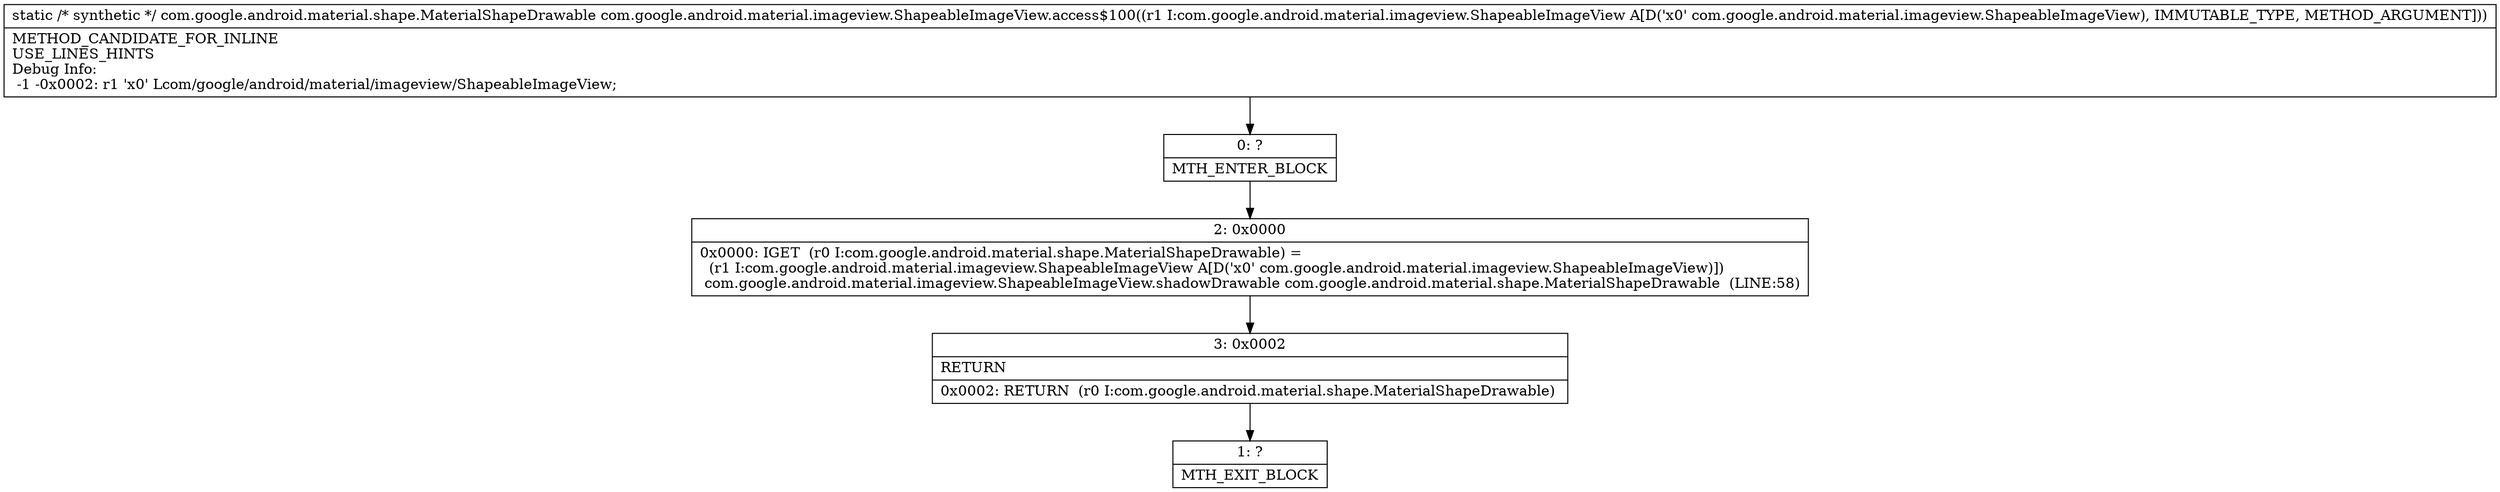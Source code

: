 digraph "CFG forcom.google.android.material.imageview.ShapeableImageView.access$100(Lcom\/google\/android\/material\/imageview\/ShapeableImageView;)Lcom\/google\/android\/material\/shape\/MaterialShapeDrawable;" {
Node_0 [shape=record,label="{0\:\ ?|MTH_ENTER_BLOCK\l}"];
Node_2 [shape=record,label="{2\:\ 0x0000|0x0000: IGET  (r0 I:com.google.android.material.shape.MaterialShapeDrawable) = \l  (r1 I:com.google.android.material.imageview.ShapeableImageView A[D('x0' com.google.android.material.imageview.ShapeableImageView)])\l com.google.android.material.imageview.ShapeableImageView.shadowDrawable com.google.android.material.shape.MaterialShapeDrawable  (LINE:58)\l}"];
Node_3 [shape=record,label="{3\:\ 0x0002|RETURN\l|0x0002: RETURN  (r0 I:com.google.android.material.shape.MaterialShapeDrawable) \l}"];
Node_1 [shape=record,label="{1\:\ ?|MTH_EXIT_BLOCK\l}"];
MethodNode[shape=record,label="{static \/* synthetic *\/ com.google.android.material.shape.MaterialShapeDrawable com.google.android.material.imageview.ShapeableImageView.access$100((r1 I:com.google.android.material.imageview.ShapeableImageView A[D('x0' com.google.android.material.imageview.ShapeableImageView), IMMUTABLE_TYPE, METHOD_ARGUMENT]))  | METHOD_CANDIDATE_FOR_INLINE\lUSE_LINES_HINTS\lDebug Info:\l  \-1 \-0x0002: r1 'x0' Lcom\/google\/android\/material\/imageview\/ShapeableImageView;\l}"];
MethodNode -> Node_0;Node_0 -> Node_2;
Node_2 -> Node_3;
Node_3 -> Node_1;
}

